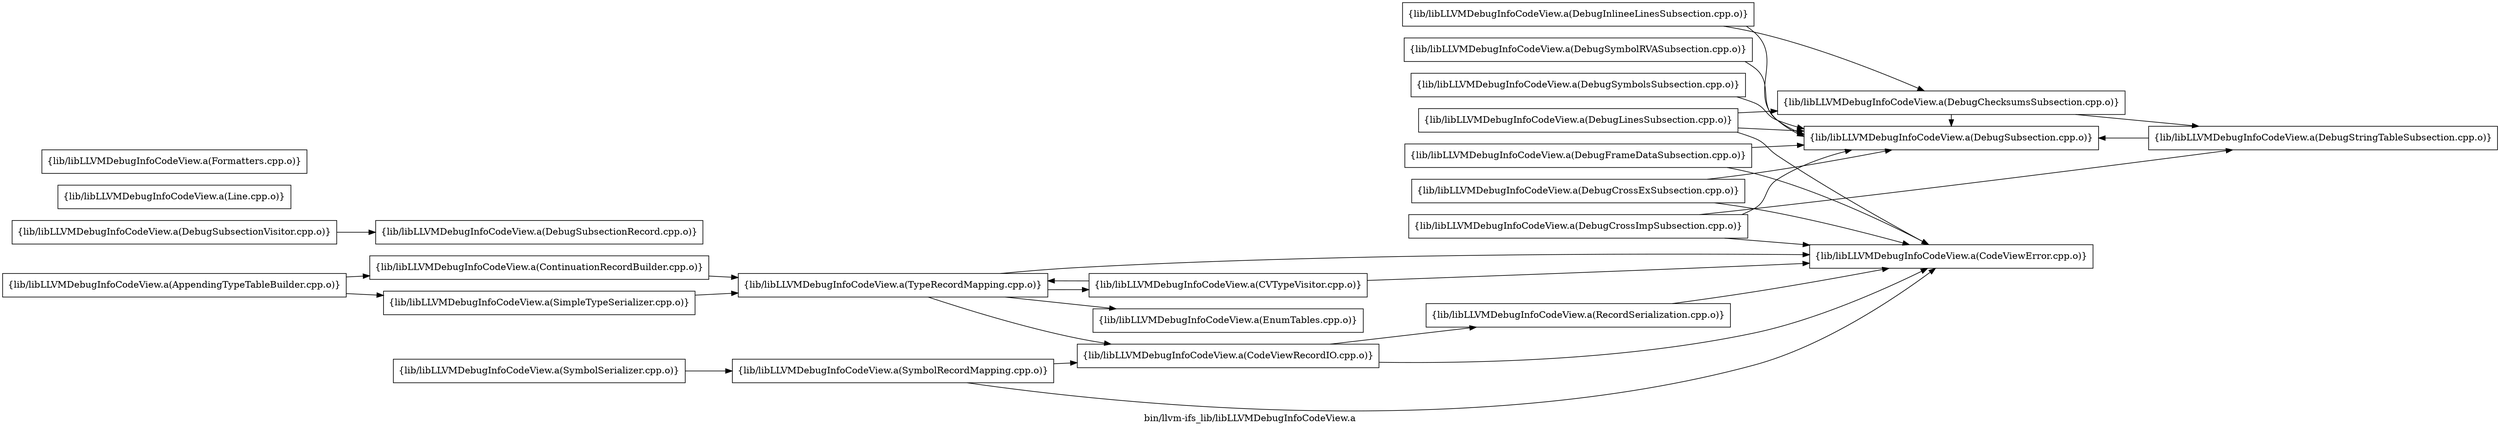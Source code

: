 digraph "bin/llvm-ifs_lib/libLLVMDebugInfoCodeView.a" {
	label="bin/llvm-ifs_lib/libLLVMDebugInfoCodeView.a";
	rankdir=LR;
	{ rank=same; Node0x559b5fe7a518;  }
	{ rank=same; Node0x559b5fe7b9b8; Node0x559b5fe7cd18;  }

	Node0x559b5fe7a518 [shape=record,shape=box,group=0,label="{lib/libLLVMDebugInfoCodeView.a(DebugInlineeLinesSubsection.cpp.o)}"];
	Node0x559b5fe7a518 -> Node0x559b5fe7b9b8;
	Node0x559b5fe7a518 -> Node0x559b5fe7cd18;
	Node0x559b5fe79848 [shape=record,shape=box,group=0,label="{lib/libLLVMDebugInfoCodeView.a(DebugLinesSubsection.cpp.o)}"];
	Node0x559b5fe79848 -> Node0x559b5fe7b9b8;
	Node0x559b5fe79848 -> Node0x559b5fe7b968;
	Node0x559b5fe79848 -> Node0x559b5fe7cd18;
	Node0x559b5fe79ed8 [shape=record,shape=box,group=0,label="{lib/libLLVMDebugInfoCodeView.a(DebugStringTableSubsection.cpp.o)}"];
	Node0x559b5fe79ed8 -> Node0x559b5fe7b9b8;
	Node0x559b5fe7b9b8 [shape=record,shape=box,group=0,label="{lib/libLLVMDebugInfoCodeView.a(DebugSubsection.cpp.o)}"];
	Node0x559b5fe7aec8 [shape=record,shape=box,group=0,label="{lib/libLLVMDebugInfoCodeView.a(DebugSubsectionRecord.cpp.o)}"];
	Node0x559b5fe7d128 [shape=record,shape=box,group=0,label="{lib/libLLVMDebugInfoCodeView.a(DebugSymbolRVASubsection.cpp.o)}"];
	Node0x559b5fe7d128 -> Node0x559b5fe7b9b8;
	Node0x559b5fe7c4a8 [shape=record,shape=box,group=0,label="{lib/libLLVMDebugInfoCodeView.a(DebugSymbolsSubsection.cpp.o)}"];
	Node0x559b5fe7c4a8 -> Node0x559b5fe7b9b8;
	Node0x559b5fe7d6c8 [shape=record,shape=box,group=0,label="{lib/libLLVMDebugInfoCodeView.a(Line.cpp.o)}"];
	Node0x559b5fe7b968 [shape=record,shape=box,group=0,label="{lib/libLLVMDebugInfoCodeView.a(CodeViewError.cpp.o)}"];
	Node0x559b5fe7cd18 [shape=record,shape=box,group=0,label="{lib/libLLVMDebugInfoCodeView.a(DebugChecksumsSubsection.cpp.o)}"];
	Node0x559b5fe7cd18 -> Node0x559b5fe79ed8;
	Node0x559b5fe7cd18 -> Node0x559b5fe7b9b8;
	Node0x559b5fe7c4f8 [shape=record,shape=box,group=0,label="{lib/libLLVMDebugInfoCodeView.a(DebugCrossExSubsection.cpp.o)}"];
	Node0x559b5fe7c4f8 -> Node0x559b5fe7b9b8;
	Node0x559b5fe7c4f8 -> Node0x559b5fe7b968;
	Node0x559b5fe7e618 [shape=record,shape=box,group=0,label="{lib/libLLVMDebugInfoCodeView.a(DebugCrossImpSubsection.cpp.o)}"];
	Node0x559b5fe7e618 -> Node0x559b5fe79ed8;
	Node0x559b5fe7e618 -> Node0x559b5fe7b9b8;
	Node0x559b5fe7e618 -> Node0x559b5fe7b968;
	Node0x559b5fe7df88 [shape=record,shape=box,group=0,label="{lib/libLLVMDebugInfoCodeView.a(DebugFrameDataSubsection.cpp.o)}"];
	Node0x559b5fe7df88 -> Node0x559b5fe7b9b8;
	Node0x559b5fe7df88 -> Node0x559b5fe7b968;
	Node0x559b5fe7e028 [shape=record,shape=box,group=0,label="{lib/libLLVMDebugInfoCodeView.a(EnumTables.cpp.o)}"];
	Node0x559b5fe76e18 [shape=record,shape=box,group=0,label="{lib/libLLVMDebugInfoCodeView.a(SymbolRecordMapping.cpp.o)}"];
	Node0x559b5fe76e18 -> Node0x559b5fe77688;
	Node0x559b5fe76e18 -> Node0x559b5fe7b968;
	Node0x559b5fe78268 [shape=record,shape=box,group=0,label="{lib/libLLVMDebugInfoCodeView.a(SymbolSerializer.cpp.o)}"];
	Node0x559b5fe78268 -> Node0x559b5fe76e18;
	Node0x559b5fe7e758 [shape=record,shape=box,group=0,label="{lib/libLLVMDebugInfoCodeView.a(Formatters.cpp.o)}"];
	Node0x559b5fe789e8 [shape=record,shape=box,group=0,label="{lib/libLLVMDebugInfoCodeView.a(TypeRecordMapping.cpp.o)}"];
	Node0x559b5fe789e8 -> Node0x559b5fe7e028;
	Node0x559b5fe789e8 -> Node0x559b5fe77688;
	Node0x559b5fe789e8 -> Node0x559b5fe7b968;
	Node0x559b5fe789e8 -> Node0x559b5fe7af18;
	Node0x559b5fe798e8 [shape=record,shape=box,group=0,label="{lib/libLLVMDebugInfoCodeView.a(AppendingTypeTableBuilder.cpp.o)}"];
	Node0x559b5fe798e8 -> Node0x559b5fe75c48;
	Node0x559b5fe798e8 -> Node0x559b5fe7b1e8;
	Node0x559b5fe7b1e8 [shape=record,shape=box,group=0,label="{lib/libLLVMDebugInfoCodeView.a(ContinuationRecordBuilder.cpp.o)}"];
	Node0x559b5fe7b1e8 -> Node0x559b5fe789e8;
	Node0x559b5fe7af18 [shape=record,shape=box,group=0,label="{lib/libLLVMDebugInfoCodeView.a(CVTypeVisitor.cpp.o)}"];
	Node0x559b5fe7af18 -> Node0x559b5fe789e8;
	Node0x559b5fe7af18 -> Node0x559b5fe7b968;
	Node0x559b5fe75c48 [shape=record,shape=box,group=0,label="{lib/libLLVMDebugInfoCodeView.a(SimpleTypeSerializer.cpp.o)}"];
	Node0x559b5fe75c48 -> Node0x559b5fe789e8;
	Node0x559b5fe7b698 [shape=record,shape=box,group=0,label="{lib/libLLVMDebugInfoCodeView.a(DebugSubsectionVisitor.cpp.o)}"];
	Node0x559b5fe7b698 -> Node0x559b5fe7aec8;
	Node0x559b5fe77688 [shape=record,shape=box,group=0,label="{lib/libLLVMDebugInfoCodeView.a(CodeViewRecordIO.cpp.o)}"];
	Node0x559b5fe77688 -> Node0x559b5fe770e8;
	Node0x559b5fe77688 -> Node0x559b5fe7b968;
	Node0x559b5fe770e8 [shape=record,shape=box,group=0,label="{lib/libLLVMDebugInfoCodeView.a(RecordSerialization.cpp.o)}"];
	Node0x559b5fe770e8 -> Node0x559b5fe7b968;
}

